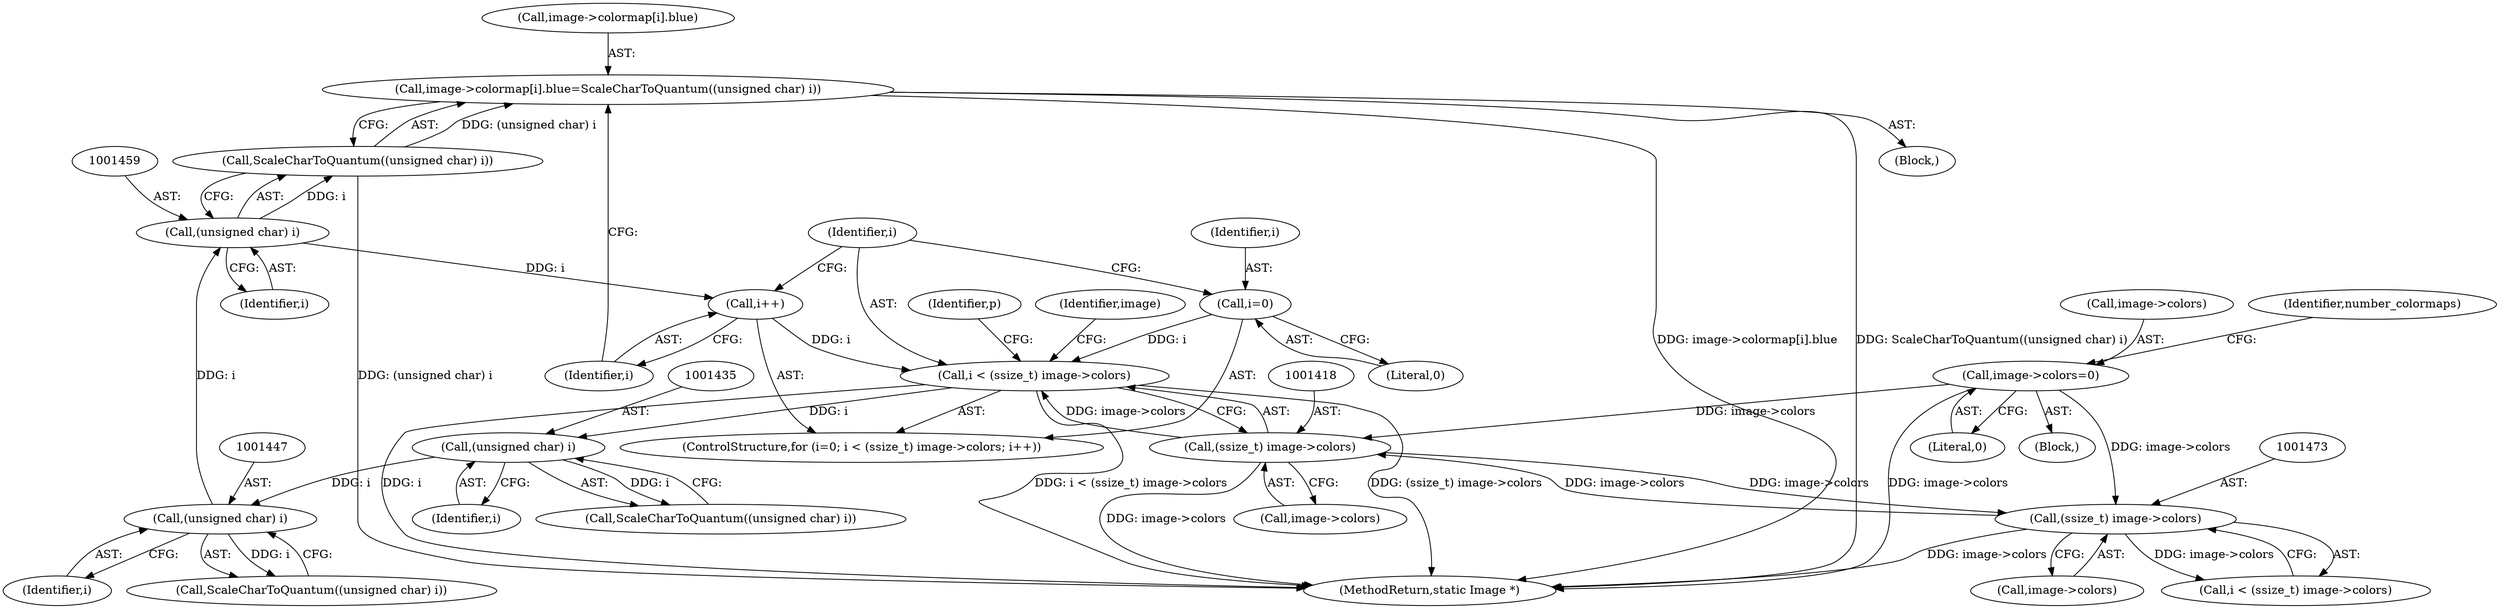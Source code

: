 digraph "0_ImageMagick_73fb0aac5b958521e1511e179ecc0ad49f70ebaf@pointer" {
"1001449" [label="(Call,image->colormap[i].blue=ScaleCharToQuantum((unsigned char) i))"];
"1001457" [label="(Call,ScaleCharToQuantum((unsigned char) i))"];
"1001458" [label="(Call,(unsigned char) i)"];
"1001446" [label="(Call,(unsigned char) i)"];
"1001434" [label="(Call,(unsigned char) i)"];
"1001415" [label="(Call,i < (ssize_t) image->colors)"];
"1001422" [label="(Call,i++)"];
"1001412" [label="(Call,i=0)"];
"1001417" [label="(Call,(ssize_t) image->colors)"];
"1001472" [label="(Call,(ssize_t) image->colors)"];
"1001804" [label="(Call,image->colors=0)"];
"1001415" [label="(Call,i < (ssize_t) image->colors)"];
"1001624" [label="(Block,)"];
"1001448" [label="(Identifier,i)"];
"1001422" [label="(Call,i++)"];
"1001414" [label="(Literal,0)"];
"1001450" [label="(Call,image->colormap[i].blue)"];
"1001434" [label="(Call,(unsigned char) i)"];
"1001411" [label="(ControlStructure,for (i=0; i < (ssize_t) image->colors; i++))"];
"1001472" [label="(Call,(ssize_t) image->colors)"];
"1001522" [label="(Identifier,p)"];
"1001808" [label="(Literal,0)"];
"1001804" [label="(Call,image->colors=0)"];
"1001424" [label="(Block,)"];
"1001936" [label="(MethodReturn,static Image *)"];
"1001457" [label="(Call,ScaleCharToQuantum((unsigned char) i))"];
"1001470" [label="(Call,i < (ssize_t) image->colors)"];
"1001413" [label="(Identifier,i)"];
"1001474" [label="(Call,image->colors)"];
"1001811" [label="(Identifier,number_colormaps)"];
"1001436" [label="(Identifier,i)"];
"1001416" [label="(Identifier,i)"];
"1001433" [label="(Call,ScaleCharToQuantum((unsigned char) i))"];
"1001412" [label="(Call,i=0)"];
"1001449" [label="(Call,image->colormap[i].blue=ScaleCharToQuantum((unsigned char) i))"];
"1001419" [label="(Call,image->colors)"];
"1001417" [label="(Call,(ssize_t) image->colors)"];
"1001445" [label="(Call,ScaleCharToQuantum((unsigned char) i))"];
"1001446" [label="(Call,(unsigned char) i)"];
"1001423" [label="(Identifier,i)"];
"1001429" [label="(Identifier,image)"];
"1001805" [label="(Call,image->colors)"];
"1001458" [label="(Call,(unsigned char) i)"];
"1001460" [label="(Identifier,i)"];
"1001449" -> "1001424"  [label="AST: "];
"1001449" -> "1001457"  [label="CFG: "];
"1001450" -> "1001449"  [label="AST: "];
"1001457" -> "1001449"  [label="AST: "];
"1001423" -> "1001449"  [label="CFG: "];
"1001449" -> "1001936"  [label="DDG: ScaleCharToQuantum((unsigned char) i)"];
"1001449" -> "1001936"  [label="DDG: image->colormap[i].blue"];
"1001457" -> "1001449"  [label="DDG: (unsigned char) i"];
"1001457" -> "1001458"  [label="CFG: "];
"1001458" -> "1001457"  [label="AST: "];
"1001457" -> "1001936"  [label="DDG: (unsigned char) i"];
"1001458" -> "1001457"  [label="DDG: i"];
"1001458" -> "1001460"  [label="CFG: "];
"1001459" -> "1001458"  [label="AST: "];
"1001460" -> "1001458"  [label="AST: "];
"1001458" -> "1001422"  [label="DDG: i"];
"1001446" -> "1001458"  [label="DDG: i"];
"1001446" -> "1001445"  [label="AST: "];
"1001446" -> "1001448"  [label="CFG: "];
"1001447" -> "1001446"  [label="AST: "];
"1001448" -> "1001446"  [label="AST: "];
"1001445" -> "1001446"  [label="CFG: "];
"1001446" -> "1001445"  [label="DDG: i"];
"1001434" -> "1001446"  [label="DDG: i"];
"1001434" -> "1001433"  [label="AST: "];
"1001434" -> "1001436"  [label="CFG: "];
"1001435" -> "1001434"  [label="AST: "];
"1001436" -> "1001434"  [label="AST: "];
"1001433" -> "1001434"  [label="CFG: "];
"1001434" -> "1001433"  [label="DDG: i"];
"1001415" -> "1001434"  [label="DDG: i"];
"1001415" -> "1001411"  [label="AST: "];
"1001415" -> "1001417"  [label="CFG: "];
"1001416" -> "1001415"  [label="AST: "];
"1001417" -> "1001415"  [label="AST: "];
"1001429" -> "1001415"  [label="CFG: "];
"1001522" -> "1001415"  [label="CFG: "];
"1001415" -> "1001936"  [label="DDG: (ssize_t) image->colors"];
"1001415" -> "1001936"  [label="DDG: i < (ssize_t) image->colors"];
"1001415" -> "1001936"  [label="DDG: i"];
"1001422" -> "1001415"  [label="DDG: i"];
"1001412" -> "1001415"  [label="DDG: i"];
"1001417" -> "1001415"  [label="DDG: image->colors"];
"1001422" -> "1001411"  [label="AST: "];
"1001422" -> "1001423"  [label="CFG: "];
"1001423" -> "1001422"  [label="AST: "];
"1001416" -> "1001422"  [label="CFG: "];
"1001412" -> "1001411"  [label="AST: "];
"1001412" -> "1001414"  [label="CFG: "];
"1001413" -> "1001412"  [label="AST: "];
"1001414" -> "1001412"  [label="AST: "];
"1001416" -> "1001412"  [label="CFG: "];
"1001417" -> "1001419"  [label="CFG: "];
"1001418" -> "1001417"  [label="AST: "];
"1001419" -> "1001417"  [label="AST: "];
"1001417" -> "1001936"  [label="DDG: image->colors"];
"1001472" -> "1001417"  [label="DDG: image->colors"];
"1001804" -> "1001417"  [label="DDG: image->colors"];
"1001417" -> "1001472"  [label="DDG: image->colors"];
"1001472" -> "1001470"  [label="AST: "];
"1001472" -> "1001474"  [label="CFG: "];
"1001473" -> "1001472"  [label="AST: "];
"1001474" -> "1001472"  [label="AST: "];
"1001470" -> "1001472"  [label="CFG: "];
"1001472" -> "1001936"  [label="DDG: image->colors"];
"1001472" -> "1001470"  [label="DDG: image->colors"];
"1001804" -> "1001472"  [label="DDG: image->colors"];
"1001804" -> "1001624"  [label="AST: "];
"1001804" -> "1001808"  [label="CFG: "];
"1001805" -> "1001804"  [label="AST: "];
"1001808" -> "1001804"  [label="AST: "];
"1001811" -> "1001804"  [label="CFG: "];
"1001804" -> "1001936"  [label="DDG: image->colors"];
}
